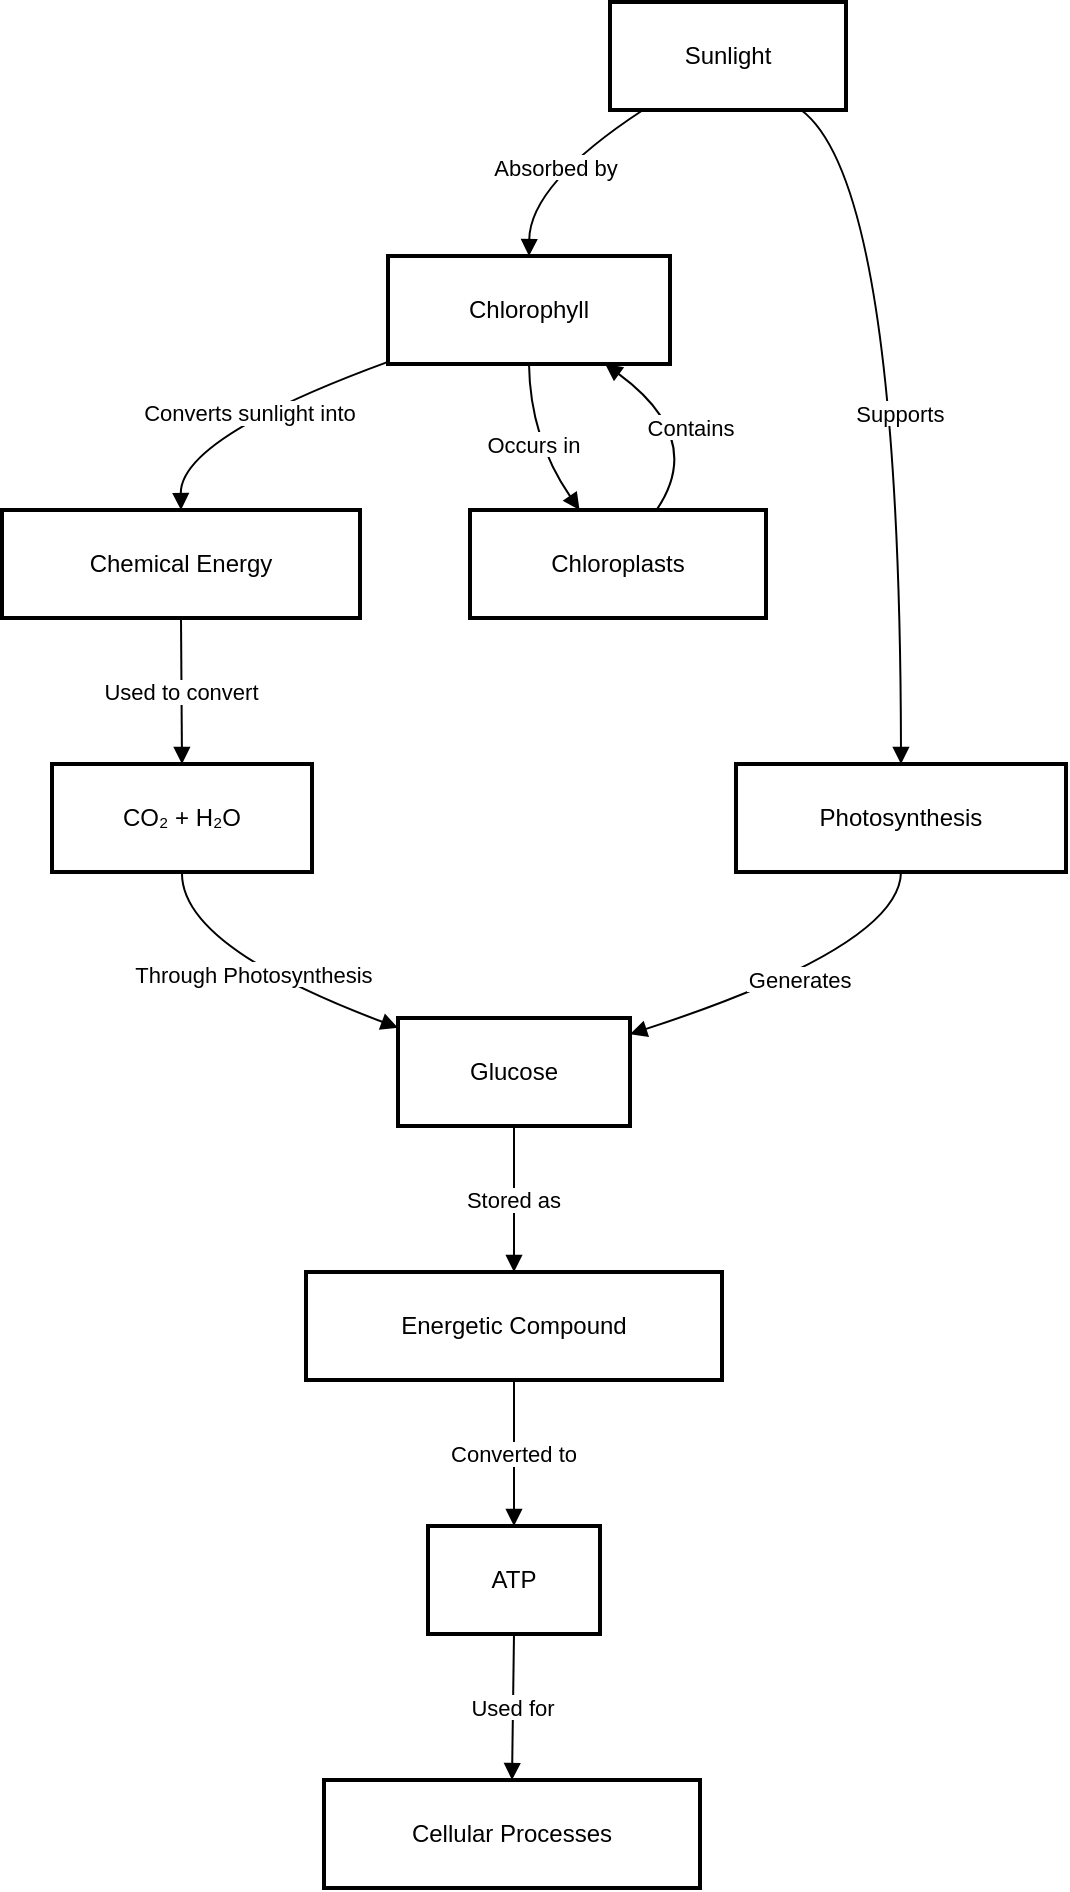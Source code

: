 <mxfile version="27.1.6">
  <diagram name="Page-1" id="UDICHsg91NhhRlkc6DY3">
    <mxGraphModel>
      <root>
        <mxCell id="0" />
        <mxCell id="1" parent="0" />
        <mxCell id="2" value="Sunlight" style="whiteSpace=wrap;strokeWidth=2;" vertex="1" parent="1">
          <mxGeometry x="312" y="8" width="118" height="54" as="geometry" />
        </mxCell>
        <mxCell id="3" value="Chlorophyll" style="whiteSpace=wrap;strokeWidth=2;" vertex="1" parent="1">
          <mxGeometry x="201" y="135" width="141" height="54" as="geometry" />
        </mxCell>
        <mxCell id="4" value="Chemical Energy" style="whiteSpace=wrap;strokeWidth=2;" vertex="1" parent="1">
          <mxGeometry x="8" y="262" width="179" height="54" as="geometry" />
        </mxCell>
        <mxCell id="5" value="CO₂ + H₂O" style="whiteSpace=wrap;strokeWidth=2;" vertex="1" parent="1">
          <mxGeometry x="33" y="389" width="130" height="54" as="geometry" />
        </mxCell>
        <mxCell id="6" value="Glucose" style="whiteSpace=wrap;strokeWidth=2;" vertex="1" parent="1">
          <mxGeometry x="206" y="516" width="116" height="54" as="geometry" />
        </mxCell>
        <mxCell id="7" value="Energetic Compound" style="whiteSpace=wrap;strokeWidth=2;" vertex="1" parent="1">
          <mxGeometry x="160" y="643" width="208" height="54" as="geometry" />
        </mxCell>
        <mxCell id="8" value="ATP" style="whiteSpace=wrap;strokeWidth=2;" vertex="1" parent="1">
          <mxGeometry x="221" y="770" width="86" height="54" as="geometry" />
        </mxCell>
        <mxCell id="9" value="Cellular Processes" style="whiteSpace=wrap;strokeWidth=2;" vertex="1" parent="1">
          <mxGeometry x="169" y="897" width="188" height="54" as="geometry" />
        </mxCell>
        <mxCell id="10" value="Photosynthesis" style="whiteSpace=wrap;strokeWidth=2;" vertex="1" parent="1">
          <mxGeometry x="375" y="389" width="165" height="54" as="geometry" />
        </mxCell>
        <mxCell id="11" value="Chloroplasts" style="whiteSpace=wrap;strokeWidth=2;" vertex="1" parent="1">
          <mxGeometry x="242" y="262" width="148" height="54" as="geometry" />
        </mxCell>
        <mxCell id="12" value="Absorbed by" style="curved=1;startArrow=none;endArrow=block;exitX=0.14;exitY=1;entryX=0.5;entryY=0;" edge="1" parent="1" source="2" target="3">
          <mxGeometry relative="1" as="geometry">
            <Array as="points">
              <mxPoint x="272" y="99" />
            </Array>
          </mxGeometry>
        </mxCell>
        <mxCell id="13" value="Converts sunlight into" style="curved=1;startArrow=none;endArrow=block;exitX=0;exitY=0.98;entryX=0.5;entryY=0;" edge="1" parent="1" source="3" target="4">
          <mxGeometry relative="1" as="geometry">
            <Array as="points">
              <mxPoint x="97" y="226" />
            </Array>
          </mxGeometry>
        </mxCell>
        <mxCell id="14" value="Used to convert" style="curved=1;startArrow=none;endArrow=block;exitX=0.5;exitY=1;entryX=0.5;entryY=0;" edge="1" parent="1" source="4" target="5">
          <mxGeometry relative="1" as="geometry">
            <Array as="points" />
          </mxGeometry>
        </mxCell>
        <mxCell id="15" value="Through Photosynthesis" style="curved=1;startArrow=none;endArrow=block;exitX=0.5;exitY=1;entryX=0;entryY=0.09;" edge="1" parent="1" source="5" target="6">
          <mxGeometry relative="1" as="geometry">
            <Array as="points">
              <mxPoint x="97" y="480" />
            </Array>
          </mxGeometry>
        </mxCell>
        <mxCell id="16" value="Stored as" style="curved=1;startArrow=none;endArrow=block;exitX=0.5;exitY=1;entryX=0.5;entryY=0;" edge="1" parent="1" source="6" target="7">
          <mxGeometry relative="1" as="geometry">
            <Array as="points" />
          </mxGeometry>
        </mxCell>
        <mxCell id="17" value="Converted to" style="curved=1;startArrow=none;endArrow=block;exitX=0.5;exitY=1;entryX=0.5;entryY=0;" edge="1" parent="1" source="7" target="8">
          <mxGeometry relative="1" as="geometry">
            <Array as="points" />
          </mxGeometry>
        </mxCell>
        <mxCell id="18" value="Used for" style="curved=1;startArrow=none;endArrow=block;exitX=0.5;exitY=1;entryX=0.5;entryY=0;" edge="1" parent="1" source="8" target="9">
          <mxGeometry relative="1" as="geometry">
            <Array as="points" />
          </mxGeometry>
        </mxCell>
        <mxCell id="19" value="Supports" style="curved=1;startArrow=none;endArrow=block;exitX=0.81;exitY=1;entryX=0.5;entryY=0;" edge="1" parent="1" source="2" target="10">
          <mxGeometry relative="1" as="geometry">
            <Array as="points">
              <mxPoint x="457" y="99" />
            </Array>
          </mxGeometry>
        </mxCell>
        <mxCell id="20" value="Generates" style="curved=1;startArrow=none;endArrow=block;exitX=0.5;exitY=1;entryX=1;entryY=0.15;" edge="1" parent="1" source="10" target="6">
          <mxGeometry relative="1" as="geometry">
            <Array as="points">
              <mxPoint x="457" y="480" />
            </Array>
          </mxGeometry>
        </mxCell>
        <mxCell id="21" value="Occurs in" style="curved=1;startArrow=none;endArrow=block;exitX=0.5;exitY=1;entryX=0.37;entryY=0;" edge="1" parent="1" source="3" target="11">
          <mxGeometry relative="1" as="geometry">
            <Array as="points">
              <mxPoint x="272" y="226" />
            </Array>
          </mxGeometry>
        </mxCell>
        <mxCell id="22" value="Contains" style="curved=1;startArrow=none;endArrow=block;exitX=0.63;exitY=0;entryX=0.77;entryY=1;" edge="1" parent="1" source="11" target="3">
          <mxGeometry relative="1" as="geometry">
            <Array as="points">
              <mxPoint x="360" y="226" />
            </Array>
          </mxGeometry>
        </mxCell>
      </root>
    </mxGraphModel>
  </diagram>
</mxfile>
